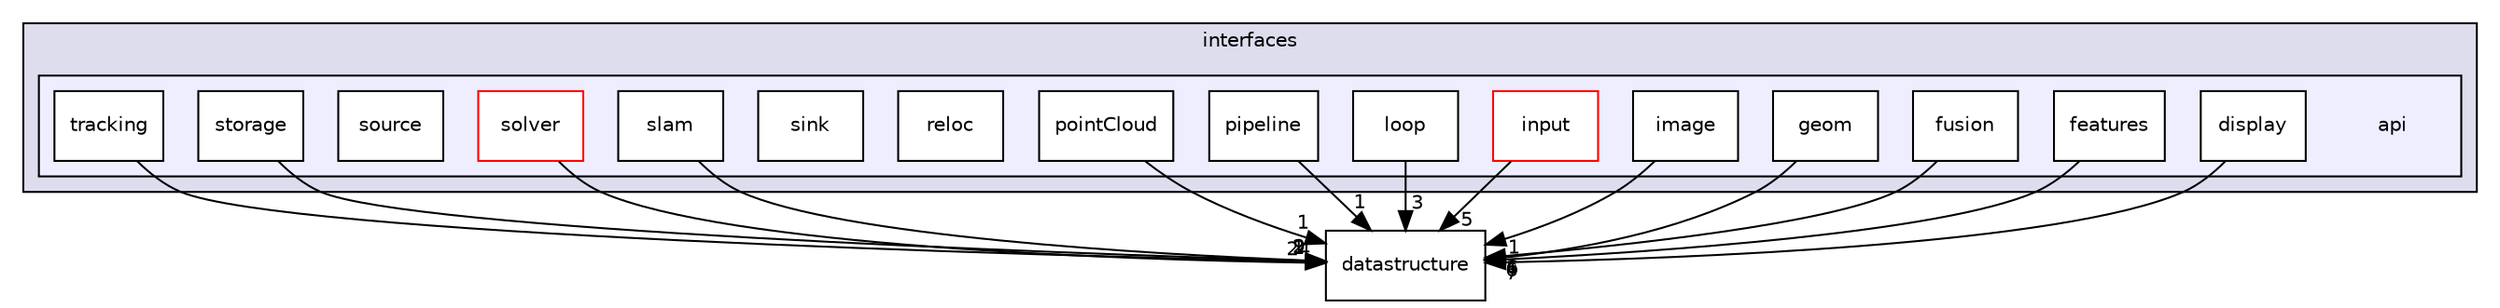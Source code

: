 digraph "interfaces/api" {
  compound=true
  node [ fontsize="10", fontname="Helvetica"];
  edge [ labelfontsize="10", labelfontname="Helvetica"];
  subgraph clusterdir_ff6b5900125bb0123025c1cb24bdc726 {
    graph [ bgcolor="#ddddee", pencolor="black", label="interfaces" fontname="Helvetica", fontsize="10", URL="dir_ff6b5900125bb0123025c1cb24bdc726.html"]
  subgraph clusterdir_5ccb2e05c35c6d85a94d42568a113e58 {
    graph [ bgcolor="#eeeeff", pencolor="black", label="" URL="dir_5ccb2e05c35c6d85a94d42568a113e58.html"];
    dir_5ccb2e05c35c6d85a94d42568a113e58 [shape=plaintext label="api"];
    dir_c16b4b3f4fae69ab4210855fe3c52844 [shape=box label="display" color="black" fillcolor="white" style="filled" URL="dir_c16b4b3f4fae69ab4210855fe3c52844.html"];
    dir_7adde693d153bd3e549fa1eec6618082 [shape=box label="features" color="black" fillcolor="white" style="filled" URL="dir_7adde693d153bd3e549fa1eec6618082.html"];
    dir_147735400f60b2a1cc56b7ef1fd8c190 [shape=box label="fusion" color="black" fillcolor="white" style="filled" URL="dir_147735400f60b2a1cc56b7ef1fd8c190.html"];
    dir_408d06d485f241496717b84eed5687ad [shape=box label="geom" color="black" fillcolor="white" style="filled" URL="dir_408d06d485f241496717b84eed5687ad.html"];
    dir_d7ab704cfa178c3d68294b2a690ac246 [shape=box label="image" color="black" fillcolor="white" style="filled" URL="dir_d7ab704cfa178c3d68294b2a690ac246.html"];
    dir_ce220005e573b530971a540db913291c [shape=box label="input" color="red" fillcolor="white" style="filled" URL="dir_ce220005e573b530971a540db913291c.html"];
    dir_4c504c00ca2f9207a205791f3a1daeea [shape=box label="loop" color="black" fillcolor="white" style="filled" URL="dir_4c504c00ca2f9207a205791f3a1daeea.html"];
    dir_6b9eb4bee1fc36d14f4ab61aa59a5a82 [shape=box label="pipeline" color="black" fillcolor="white" style="filled" URL="dir_6b9eb4bee1fc36d14f4ab61aa59a5a82.html"];
    dir_561826487d3939c8c9cd02dc0e0c75ba [shape=box label="pointCloud" color="black" fillcolor="white" style="filled" URL="dir_561826487d3939c8c9cd02dc0e0c75ba.html"];
    dir_753228903ca63e4f4c206ad986dc2643 [shape=box label="reloc" color="black" fillcolor="white" style="filled" URL="dir_753228903ca63e4f4c206ad986dc2643.html"];
    dir_48206837bec877f77a620991b137dabd [shape=box label="sink" color="black" fillcolor="white" style="filled" URL="dir_48206837bec877f77a620991b137dabd.html"];
    dir_d9baf043464155715dad8ae57b7f8dc7 [shape=box label="slam" color="black" fillcolor="white" style="filled" URL="dir_d9baf043464155715dad8ae57b7f8dc7.html"];
    dir_dfc12365c7a5c1a5338f50289a7b0393 [shape=box label="solver" color="red" fillcolor="white" style="filled" URL="dir_dfc12365c7a5c1a5338f50289a7b0393.html"];
    dir_22ccacc217fa5d9d870c24c199f8a04f [shape=box label="source" color="black" fillcolor="white" style="filled" URL="dir_22ccacc217fa5d9d870c24c199f8a04f.html"];
    dir_3feef5f54a6a2af70813cef6ef51d7b2 [shape=box label="storage" color="black" fillcolor="white" style="filled" URL="dir_3feef5f54a6a2af70813cef6ef51d7b2.html"];
    dir_ee02049357fbd8209a597a572cd2a6b3 [shape=box label="tracking" color="black" fillcolor="white" style="filled" URL="dir_ee02049357fbd8209a597a572cd2a6b3.html"];
  }
  }
  dir_3163639002ef67c6c12f1b2ccf7afca4 [shape=box label="datastructure" URL="dir_3163639002ef67c6c12f1b2ccf7afca4.html"];
  dir_6b9eb4bee1fc36d14f4ab61aa59a5a82->dir_3163639002ef67c6c12f1b2ccf7afca4 [headlabel="1", labeldistance=1.5 headhref="dir_000011_000023.html"];
  dir_561826487d3939c8c9cd02dc0e0c75ba->dir_3163639002ef67c6c12f1b2ccf7afca4 [headlabel="1", labeldistance=1.5 headhref="dir_000012_000023.html"];
  dir_147735400f60b2a1cc56b7ef1fd8c190->dir_3163639002ef67c6c12f1b2ccf7afca4 [headlabel="1", labeldistance=1.5 headhref="dir_000004_000023.html"];
  dir_3feef5f54a6a2af70813cef6ef51d7b2->dir_3163639002ef67c6c12f1b2ccf7afca4 [headlabel="2", labeldistance=1.5 headhref="dir_000020_000023.html"];
  dir_d9baf043464155715dad8ae57b7f8dc7->dir_3163639002ef67c6c12f1b2ccf7afca4 [headlabel="9", labeldistance=1.5 headhref="dir_000015_000023.html"];
  dir_c16b4b3f4fae69ab4210855fe3c52844->dir_3163639002ef67c6c12f1b2ccf7afca4 [headlabel="7", labeldistance=1.5 headhref="dir_000002_000023.html"];
  dir_408d06d485f241496717b84eed5687ad->dir_3163639002ef67c6c12f1b2ccf7afca4 [headlabel="6", labeldistance=1.5 headhref="dir_000005_000023.html"];
  dir_ce220005e573b530971a540db913291c->dir_3163639002ef67c6c12f1b2ccf7afca4 [headlabel="5", labeldistance=1.5 headhref="dir_000007_000023.html"];
  dir_dfc12365c7a5c1a5338f50289a7b0393->dir_3163639002ef67c6c12f1b2ccf7afca4 [headlabel="24", labeldistance=1.5 headhref="dir_000016_000023.html"];
  dir_4c504c00ca2f9207a205791f3a1daeea->dir_3163639002ef67c6c12f1b2ccf7afca4 [headlabel="3", labeldistance=1.5 headhref="dir_000010_000023.html"];
  dir_d7ab704cfa178c3d68294b2a690ac246->dir_3163639002ef67c6c12f1b2ccf7afca4 [headlabel="1", labeldistance=1.5 headhref="dir_000006_000023.html"];
  dir_7adde693d153bd3e549fa1eec6618082->dir_3163639002ef67c6c12f1b2ccf7afca4 [headlabel="6", labeldistance=1.5 headhref="dir_000003_000023.html"];
  dir_ee02049357fbd8209a597a572cd2a6b3->dir_3163639002ef67c6c12f1b2ccf7afca4 [headlabel="1", labeldistance=1.5 headhref="dir_000021_000023.html"];
}
